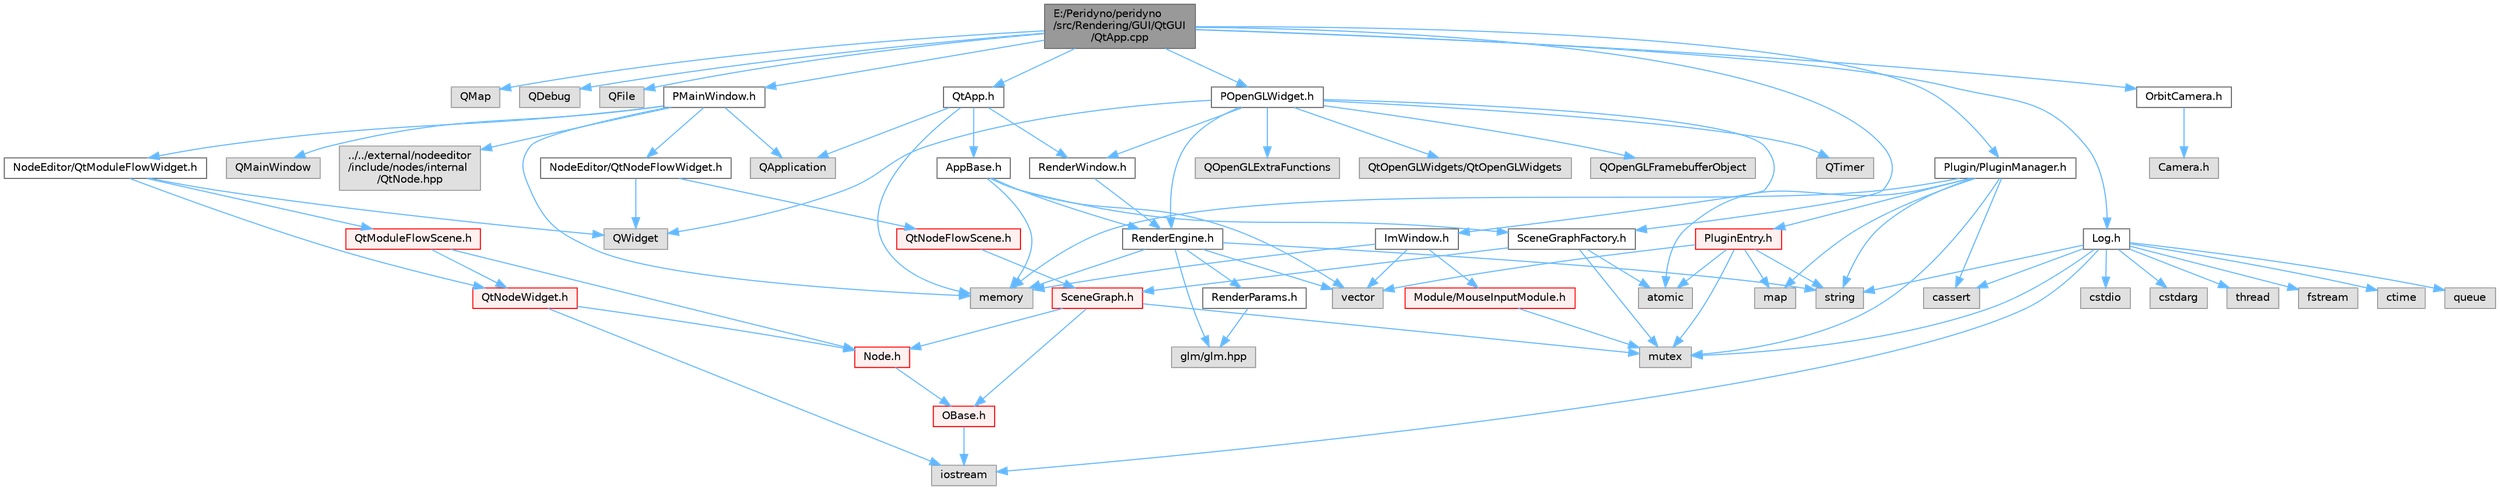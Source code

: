 digraph "E:/Peridyno/peridyno/src/Rendering/GUI/QtGUI/QtApp.cpp"
{
 // LATEX_PDF_SIZE
  bgcolor="transparent";
  edge [fontname=Helvetica,fontsize=10,labelfontname=Helvetica,labelfontsize=10];
  node [fontname=Helvetica,fontsize=10,shape=box,height=0.2,width=0.4];
  Node1 [id="Node000001",label="E:/Peridyno/peridyno\l/src/Rendering/GUI/QtGUI\l/QtApp.cpp",height=0.2,width=0.4,color="gray40", fillcolor="grey60", style="filled", fontcolor="black",tooltip=" "];
  Node1 -> Node2 [id="edge1_Node000001_Node000002",color="steelblue1",style="solid",tooltip=" "];
  Node2 [id="Node000002",label="QMap",height=0.2,width=0.4,color="grey60", fillcolor="#E0E0E0", style="filled",tooltip=" "];
  Node1 -> Node3 [id="edge2_Node000001_Node000003",color="steelblue1",style="solid",tooltip=" "];
  Node3 [id="Node000003",label="QDebug",height=0.2,width=0.4,color="grey60", fillcolor="#E0E0E0", style="filled",tooltip=" "];
  Node1 -> Node4 [id="edge3_Node000001_Node000004",color="steelblue1",style="solid",tooltip=" "];
  Node4 [id="Node000004",label="QFile",height=0.2,width=0.4,color="grey60", fillcolor="#E0E0E0", style="filled",tooltip=" "];
  Node1 -> Node5 [id="edge4_Node000001_Node000005",color="steelblue1",style="solid",tooltip=" "];
  Node5 [id="Node000005",label="QtApp.h",height=0.2,width=0.4,color="grey40", fillcolor="white", style="filled",URL="$_qt_app_8h.html",tooltip=" "];
  Node5 -> Node6 [id="edge5_Node000005_Node000006",color="steelblue1",style="solid",tooltip=" "];
  Node6 [id="Node000006",label="memory",height=0.2,width=0.4,color="grey60", fillcolor="#E0E0E0", style="filled",tooltip=" "];
  Node5 -> Node7 [id="edge6_Node000005_Node000007",color="steelblue1",style="solid",tooltip=" "];
  Node7 [id="Node000007",label="AppBase.h",height=0.2,width=0.4,color="grey40", fillcolor="white", style="filled",URL="$_app_base_8h.html",tooltip=" "];
  Node7 -> Node8 [id="edge7_Node000007_Node000008",color="steelblue1",style="solid",tooltip=" "];
  Node8 [id="Node000008",label="vector",height=0.2,width=0.4,color="grey60", fillcolor="#E0E0E0", style="filled",tooltip=" "];
  Node7 -> Node6 [id="edge8_Node000007_Node000006",color="steelblue1",style="solid",tooltip=" "];
  Node7 -> Node9 [id="edge9_Node000007_Node000009",color="steelblue1",style="solid",tooltip=" "];
  Node9 [id="Node000009",label="SceneGraphFactory.h",height=0.2,width=0.4,color="grey40", fillcolor="white", style="filled",URL="$_scene_graph_factory_8h.html",tooltip=" "];
  Node9 -> Node10 [id="edge10_Node000009_Node000010",color="steelblue1",style="solid",tooltip=" "];
  Node10 [id="Node000010",label="atomic",height=0.2,width=0.4,color="grey60", fillcolor="#E0E0E0", style="filled",tooltip=" "];
  Node9 -> Node11 [id="edge11_Node000009_Node000011",color="steelblue1",style="solid",tooltip=" "];
  Node11 [id="Node000011",label="mutex",height=0.2,width=0.4,color="grey60", fillcolor="#E0E0E0", style="filled",tooltip=" "];
  Node9 -> Node12 [id="edge12_Node000009_Node000012",color="steelblue1",style="solid",tooltip=" "];
  Node12 [id="Node000012",label="SceneGraph.h",height=0.2,width=0.4,color="red", fillcolor="#FFF0F0", style="filled",URL="$_scene_graph_8h.html",tooltip=" "];
  Node12 -> Node13 [id="edge13_Node000012_Node000013",color="steelblue1",style="solid",tooltip=" "];
  Node13 [id="Node000013",label="OBase.h",height=0.2,width=0.4,color="red", fillcolor="#FFF0F0", style="filled",URL="$_o_base_8h.html",tooltip=" "];
  Node13 -> Node14 [id="edge14_Node000013_Node000014",color="steelblue1",style="solid",tooltip=" "];
  Node14 [id="Node000014",label="iostream",height=0.2,width=0.4,color="grey60", fillcolor="#E0E0E0", style="filled",tooltip=" "];
  Node12 -> Node24 [id="edge15_Node000012_Node000024",color="steelblue1",style="solid",tooltip=" "];
  Node24 [id="Node000024",label="Node.h",height=0.2,width=0.4,color="red", fillcolor="#FFF0F0", style="filled",URL="$_node_8h.html",tooltip=" "];
  Node24 -> Node13 [id="edge16_Node000024_Node000013",color="steelblue1",style="solid",tooltip=" "];
  Node12 -> Node11 [id="edge17_Node000012_Node000011",color="steelblue1",style="solid",tooltip=" "];
  Node7 -> Node112 [id="edge18_Node000007_Node000112",color="steelblue1",style="solid",tooltip=" "];
  Node112 [id="Node000112",label="RenderEngine.h",height=0.2,width=0.4,color="grey40", fillcolor="white", style="filled",URL="$_render_engine_8h.html",tooltip=" "];
  Node112 -> Node6 [id="edge19_Node000112_Node000006",color="steelblue1",style="solid",tooltip=" "];
  Node112 -> Node19 [id="edge20_Node000112_Node000019",color="steelblue1",style="solid",tooltip=" "];
  Node19 [id="Node000019",label="string",height=0.2,width=0.4,color="grey60", fillcolor="#E0E0E0", style="filled",tooltip=" "];
  Node112 -> Node8 [id="edge21_Node000112_Node000008",color="steelblue1",style="solid",tooltip=" "];
  Node112 -> Node73 [id="edge22_Node000112_Node000073",color="steelblue1",style="solid",tooltip=" "];
  Node73 [id="Node000073",label="glm/glm.hpp",height=0.2,width=0.4,color="grey60", fillcolor="#E0E0E0", style="filled",tooltip=" "];
  Node112 -> Node113 [id="edge23_Node000112_Node000113",color="steelblue1",style="solid",tooltip=" "];
  Node113 [id="Node000113",label="RenderParams.h",height=0.2,width=0.4,color="grey40", fillcolor="white", style="filled",URL="$_render_params_8h.html",tooltip=" "];
  Node113 -> Node73 [id="edge24_Node000113_Node000073",color="steelblue1",style="solid",tooltip=" "];
  Node5 -> Node114 [id="edge25_Node000005_Node000114",color="steelblue1",style="solid",tooltip=" "];
  Node114 [id="Node000114",label="QApplication",height=0.2,width=0.4,color="grey60", fillcolor="#E0E0E0", style="filled",tooltip=" "];
  Node5 -> Node115 [id="edge26_Node000005_Node000115",color="steelblue1",style="solid",tooltip=" "];
  Node115 [id="Node000115",label="RenderWindow.h",height=0.2,width=0.4,color="grey40", fillcolor="white", style="filled",URL="$_render_window_8h.html",tooltip=" "];
  Node115 -> Node112 [id="edge27_Node000115_Node000112",color="steelblue1",style="solid",tooltip=" "];
  Node1 -> Node116 [id="edge28_Node000001_Node000116",color="steelblue1",style="solid",tooltip=" "];
  Node116 [id="Node000116",label="PMainWindow.h",height=0.2,width=0.4,color="grey40", fillcolor="white", style="filled",URL="$_p_main_window_8h.html",tooltip=" "];
  Node116 -> Node114 [id="edge29_Node000116_Node000114",color="steelblue1",style="solid",tooltip=" "];
  Node116 -> Node117 [id="edge30_Node000116_Node000117",color="steelblue1",style="solid",tooltip=" "];
  Node117 [id="Node000117",label="QMainWindow",height=0.2,width=0.4,color="grey60", fillcolor="#E0E0E0", style="filled",tooltip=" "];
  Node116 -> Node6 [id="edge31_Node000116_Node000006",color="steelblue1",style="solid",tooltip=" "];
  Node116 -> Node118 [id="edge32_Node000116_Node000118",color="steelblue1",style="solid",tooltip=" "];
  Node118 [id="Node000118",label="NodeEditor/QtNodeFlowWidget.h",height=0.2,width=0.4,color="grey40", fillcolor="white", style="filled",URL="$_qt_node_flow_widget_8h.html",tooltip=" "];
  Node118 -> Node119 [id="edge33_Node000118_Node000119",color="steelblue1",style="solid",tooltip=" "];
  Node119 [id="Node000119",label="QWidget",height=0.2,width=0.4,color="grey60", fillcolor="#E0E0E0", style="filled",tooltip=" "];
  Node118 -> Node120 [id="edge34_Node000118_Node000120",color="steelblue1",style="solid",tooltip=" "];
  Node120 [id="Node000120",label="QtNodeFlowScene.h",height=0.2,width=0.4,color="red", fillcolor="#FFF0F0", style="filled",URL="$_qt_node_flow_scene_8h.html",tooltip=" "];
  Node120 -> Node12 [id="edge35_Node000120_Node000012",color="steelblue1",style="solid",tooltip=" "];
  Node116 -> Node122 [id="edge36_Node000116_Node000122",color="steelblue1",style="solid",tooltip=" "];
  Node122 [id="Node000122",label="NodeEditor/QtModuleFlowWidget.h",height=0.2,width=0.4,color="grey40", fillcolor="white", style="filled",URL="$_qt_module_flow_widget_8h.html",tooltip=" "];
  Node122 -> Node119 [id="edge37_Node000122_Node000119",color="steelblue1",style="solid",tooltip=" "];
  Node122 -> Node123 [id="edge38_Node000122_Node000123",color="steelblue1",style="solid",tooltip=" "];
  Node123 [id="Node000123",label="QtModuleFlowScene.h",height=0.2,width=0.4,color="red", fillcolor="#FFF0F0", style="filled",URL="$_qt_module_flow_scene_8h.html",tooltip=" "];
  Node123 -> Node24 [id="edge39_Node000123_Node000024",color="steelblue1",style="solid",tooltip=" "];
  Node123 -> Node124 [id="edge40_Node000123_Node000124",color="steelblue1",style="solid",tooltip=" "];
  Node124 [id="Node000124",label="QtNodeWidget.h",height=0.2,width=0.4,color="red", fillcolor="#FFF0F0", style="filled",URL="$_qt_node_widget_8h.html",tooltip=" "];
  Node124 -> Node24 [id="edge41_Node000124_Node000024",color="steelblue1",style="solid",tooltip=" "];
  Node124 -> Node14 [id="edge42_Node000124_Node000014",color="steelblue1",style="solid",tooltip=" "];
  Node122 -> Node124 [id="edge43_Node000122_Node000124",color="steelblue1",style="solid",tooltip=" "];
  Node116 -> Node131 [id="edge44_Node000116_Node000131",color="steelblue1",style="solid",tooltip=" "];
  Node131 [id="Node000131",label="../../external/nodeeditor\l/include/nodes/internal\l/QtNode.hpp",height=0.2,width=0.4,color="grey60", fillcolor="#E0E0E0", style="filled",tooltip=" "];
  Node1 -> Node132 [id="edge45_Node000001_Node000132",color="steelblue1",style="solid",tooltip=" "];
  Node132 [id="Node000132",label="POpenGLWidget.h",height=0.2,width=0.4,color="grey40", fillcolor="white", style="filled",URL="$_p_open_g_l_widget_8h.html",tooltip=" "];
  Node132 -> Node119 [id="edge46_Node000132_Node000119",color="steelblue1",style="solid",tooltip=" "];
  Node132 -> Node133 [id="edge47_Node000132_Node000133",color="steelblue1",style="solid",tooltip=" "];
  Node133 [id="Node000133",label="QOpenGLExtraFunctions",height=0.2,width=0.4,color="grey60", fillcolor="#E0E0E0", style="filled",tooltip=" "];
  Node132 -> Node134 [id="edge48_Node000132_Node000134",color="steelblue1",style="solid",tooltip=" "];
  Node134 [id="Node000134",label="QtOpenGLWidgets/QtOpenGLWidgets",height=0.2,width=0.4,color="grey60", fillcolor="#E0E0E0", style="filled",tooltip=" "];
  Node132 -> Node135 [id="edge49_Node000132_Node000135",color="steelblue1",style="solid",tooltip=" "];
  Node135 [id="Node000135",label="QOpenGLFramebufferObject",height=0.2,width=0.4,color="grey60", fillcolor="#E0E0E0", style="filled",tooltip=" "];
  Node132 -> Node136 [id="edge50_Node000132_Node000136",color="steelblue1",style="solid",tooltip=" "];
  Node136 [id="Node000136",label="QTimer",height=0.2,width=0.4,color="grey60", fillcolor="#E0E0E0", style="filled",tooltip=" "];
  Node132 -> Node112 [id="edge51_Node000132_Node000112",color="steelblue1",style="solid",tooltip=" "];
  Node132 -> Node115 [id="edge52_Node000132_Node000115",color="steelblue1",style="solid",tooltip=" "];
  Node132 -> Node137 [id="edge53_Node000132_Node000137",color="steelblue1",style="solid",tooltip=" "];
  Node137 [id="Node000137",label="ImWindow.h",height=0.2,width=0.4,color="grey40", fillcolor="white", style="filled",URL="$_im_window_8h.html",tooltip=" "];
  Node137 -> Node8 [id="edge54_Node000137_Node000008",color="steelblue1",style="solid",tooltip=" "];
  Node137 -> Node6 [id="edge55_Node000137_Node000006",color="steelblue1",style="solid",tooltip=" "];
  Node137 -> Node138 [id="edge56_Node000137_Node000138",color="steelblue1",style="solid",tooltip=" "];
  Node138 [id="Node000138",label="Module/MouseInputModule.h",height=0.2,width=0.4,color="red", fillcolor="#FFF0F0", style="filled",URL="$_mouse_input_module_8h.html",tooltip=" "];
  Node138 -> Node11 [id="edge57_Node000138_Node000011",color="steelblue1",style="solid",tooltip=" "];
  Node1 -> Node82 [id="edge58_Node000001_Node000082",color="steelblue1",style="solid",tooltip=" "];
  Node82 [id="Node000082",label="Log.h",height=0.2,width=0.4,color="grey40", fillcolor="white", style="filled",URL="$_log_8h.html",tooltip=" "];
  Node82 -> Node11 [id="edge59_Node000082_Node000011",color="steelblue1",style="solid",tooltip=" "];
  Node82 -> Node83 [id="edge60_Node000082_Node000083",color="steelblue1",style="solid",tooltip=" "];
  Node83 [id="Node000083",label="thread",height=0.2,width=0.4,color="grey60", fillcolor="#E0E0E0", style="filled",tooltip=" "];
  Node82 -> Node19 [id="edge61_Node000082_Node000019",color="steelblue1",style="solid",tooltip=" "];
  Node82 -> Node84 [id="edge62_Node000082_Node000084",color="steelblue1",style="solid",tooltip=" "];
  Node84 [id="Node000084",label="fstream",height=0.2,width=0.4,color="grey60", fillcolor="#E0E0E0", style="filled",tooltip=" "];
  Node82 -> Node14 [id="edge63_Node000082_Node000014",color="steelblue1",style="solid",tooltip=" "];
  Node82 -> Node85 [id="edge64_Node000082_Node000085",color="steelblue1",style="solid",tooltip=" "];
  Node85 [id="Node000085",label="ctime",height=0.2,width=0.4,color="grey60", fillcolor="#E0E0E0", style="filled",tooltip=" "];
  Node82 -> Node86 [id="edge65_Node000082_Node000086",color="steelblue1",style="solid",tooltip=" "];
  Node86 [id="Node000086",label="queue",height=0.2,width=0.4,color="grey60", fillcolor="#E0E0E0", style="filled",tooltip=" "];
  Node82 -> Node87 [id="edge66_Node000082_Node000087",color="steelblue1",style="solid",tooltip=" "];
  Node87 [id="Node000087",label="cstdio",height=0.2,width=0.4,color="grey60", fillcolor="#E0E0E0", style="filled",tooltip=" "];
  Node82 -> Node29 [id="edge67_Node000082_Node000029",color="steelblue1",style="solid",tooltip=" "];
  Node29 [id="Node000029",label="cassert",height=0.2,width=0.4,color="grey60", fillcolor="#E0E0E0", style="filled",tooltip=" "];
  Node82 -> Node88 [id="edge68_Node000082_Node000088",color="steelblue1",style="solid",tooltip=" "];
  Node88 [id="Node000088",label="cstdarg",height=0.2,width=0.4,color="grey60", fillcolor="#E0E0E0", style="filled",tooltip=" "];
  Node1 -> Node9 [id="edge69_Node000001_Node000009",color="steelblue1",style="solid",tooltip=" "];
  Node1 -> Node140 [id="edge70_Node000001_Node000140",color="steelblue1",style="solid",tooltip=" "];
  Node140 [id="Node000140",label="Plugin/PluginManager.h",height=0.2,width=0.4,color="grey40", fillcolor="white", style="filled",URL="$_plugin_manager_8h.html",tooltip=" "];
  Node140 -> Node29 [id="edge71_Node000140_Node000029",color="steelblue1",style="solid",tooltip=" "];
  Node140 -> Node23 [id="edge72_Node000140_Node000023",color="steelblue1",style="solid",tooltip=" "];
  Node23 [id="Node000023",label="map",height=0.2,width=0.4,color="grey60", fillcolor="#E0E0E0", style="filled",tooltip=" "];
  Node140 -> Node6 [id="edge73_Node000140_Node000006",color="steelblue1",style="solid",tooltip=" "];
  Node140 -> Node19 [id="edge74_Node000140_Node000019",color="steelblue1",style="solid",tooltip=" "];
  Node140 -> Node10 [id="edge75_Node000140_Node000010",color="steelblue1",style="solid",tooltip=" "];
  Node140 -> Node11 [id="edge76_Node000140_Node000011",color="steelblue1",style="solid",tooltip=" "];
  Node140 -> Node141 [id="edge77_Node000140_Node000141",color="steelblue1",style="solid",tooltip=" "];
  Node141 [id="Node000141",label="PluginEntry.h",height=0.2,width=0.4,color="red", fillcolor="#FFF0F0", style="filled",URL="$_plugin_entry_8h.html",tooltip=" "];
  Node141 -> Node19 [id="edge78_Node000141_Node000019",color="steelblue1",style="solid",tooltip=" "];
  Node141 -> Node23 [id="edge79_Node000141_Node000023",color="steelblue1",style="solid",tooltip=" "];
  Node141 -> Node8 [id="edge80_Node000141_Node000008",color="steelblue1",style="solid",tooltip=" "];
  Node141 -> Node10 [id="edge81_Node000141_Node000010",color="steelblue1",style="solid",tooltip=" "];
  Node141 -> Node11 [id="edge82_Node000141_Node000011",color="steelblue1",style="solid",tooltip=" "];
  Node1 -> Node142 [id="edge83_Node000001_Node000142",color="steelblue1",style="solid",tooltip=" "];
  Node142 [id="Node000142",label="OrbitCamera.h",height=0.2,width=0.4,color="grey40", fillcolor="white", style="filled",URL="$_orbit_camera_8h.html",tooltip=" "];
  Node142 -> Node107 [id="edge84_Node000142_Node000107",color="steelblue1",style="solid",tooltip=" "];
  Node107 [id="Node000107",label="Camera.h",height=0.2,width=0.4,color="grey60", fillcolor="#E0E0E0", style="filled",tooltip=" "];
}
